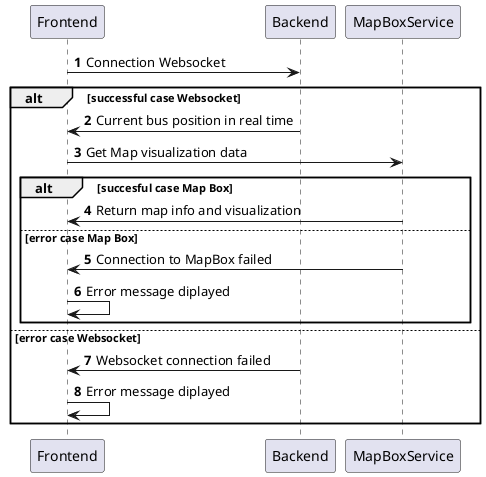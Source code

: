 @startuml
'https://plantuml.com/sequence-diagram

autonumber

Frontend -> Backend : Connection Websocket
alt successful case Websocket
Backend -> Frontend: Current bus position in real time
Frontend -> MapBoxService: Get Map visualization data
alt succesful case Map Box
MapBoxService -> Frontend: Return map info and visualization
else error case Map Box
MapBoxService -> Frontend : Connection to MapBox failed

Frontend -> Frontend : Error message diplayed
end

else error case Websocket
Backend -> Frontend: Websocket connection failed
Frontend -> Frontend : Error message diplayed


end



@enduml